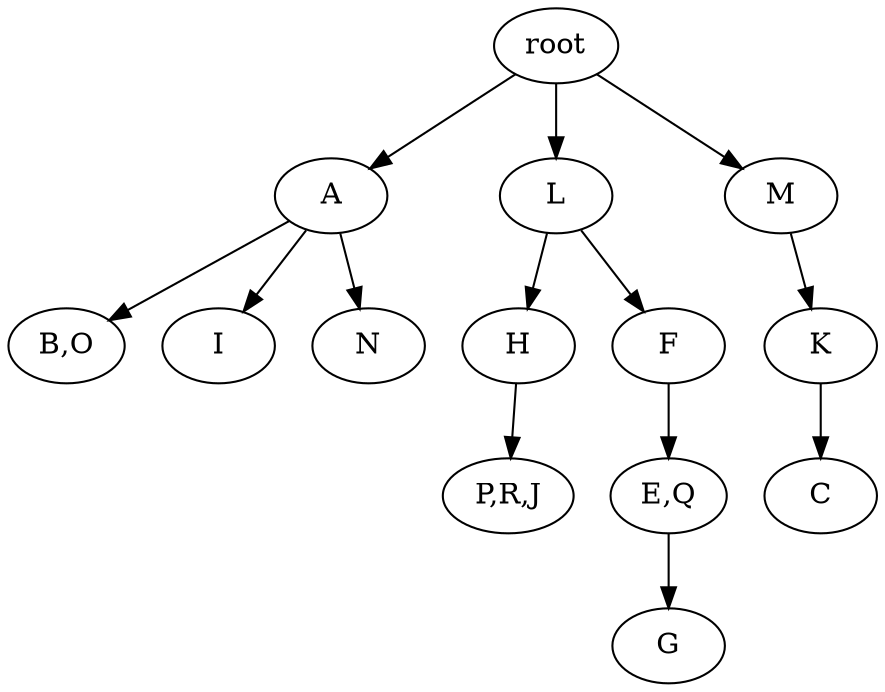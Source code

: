 strict digraph G {
	graph [name=G];
	0	 [label=root];
	9	 [label=A];
	0 -> 9;
	1	 [label=L];
	0 -> 1;
	8	 [label=M];
	0 -> 8;
	12	 [label="B,O"];
	9 -> 12;
	14	 [label=I];
	9 -> 14;
	13	 [label=N];
	9 -> 13;
	3	 [label=H];
	6	 [label="P,R,J"];
	3 -> 6;
	5	 [label="E,Q"];
	4	 [label=G];
	5 -> 4;
	2	 [label=F];
	2 -> 5;
	11	 [label=C];
	1 -> 3;
	1 -> 2;
	10	 [label=K];
	10 -> 11;
	8 -> 10;
}
